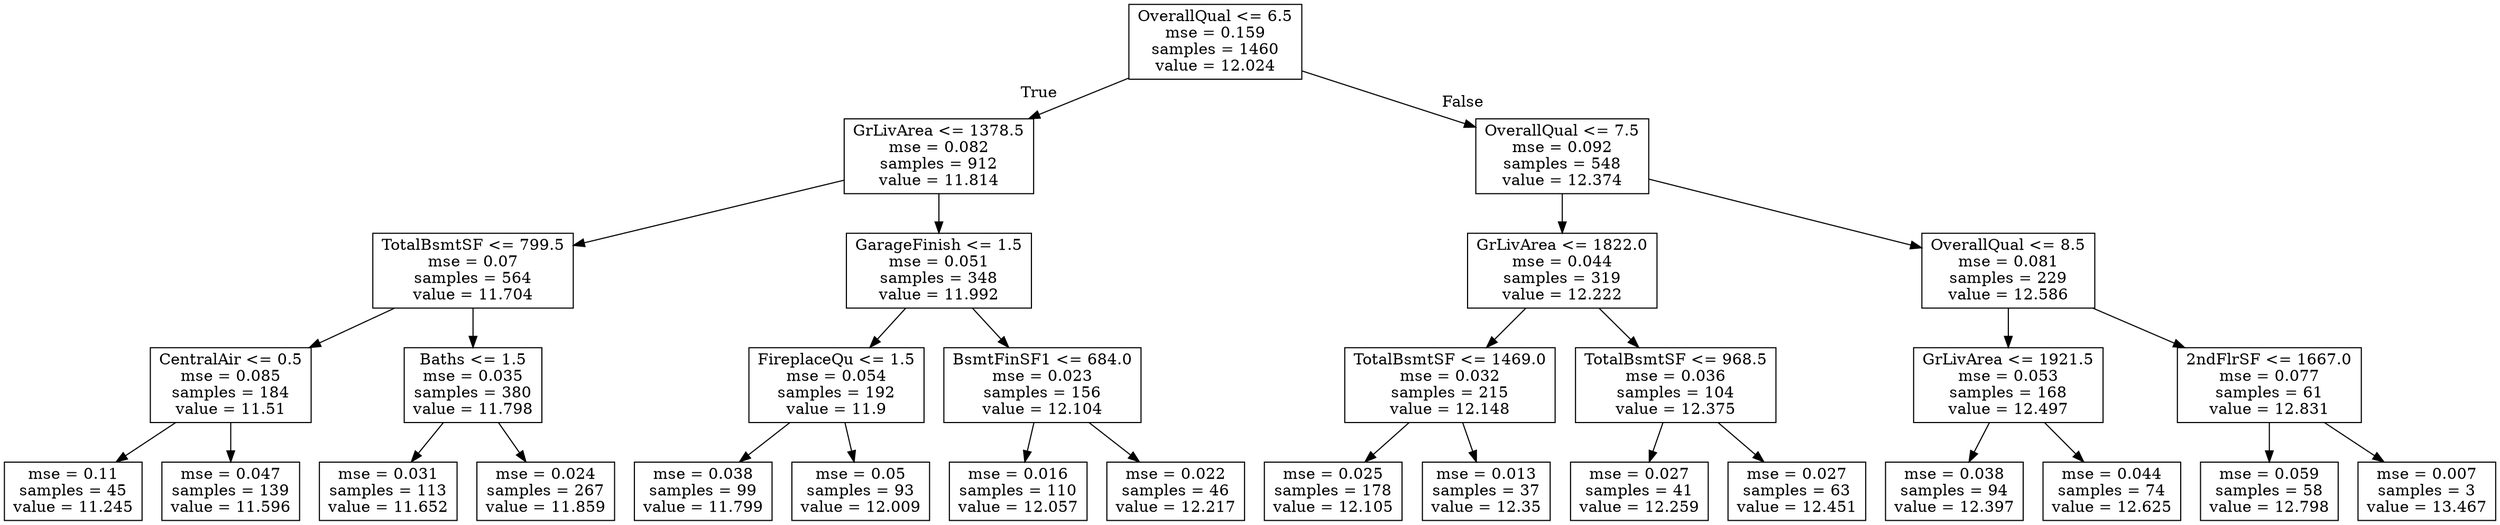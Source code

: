 digraph Tree {
node [shape=box] ;
0 [label="OverallQual <= 6.5\nmse = 0.159\nsamples = 1460\nvalue = 12.024"] ;
1 [label="GrLivArea <= 1378.5\nmse = 0.082\nsamples = 912\nvalue = 11.814"] ;
0 -> 1 [labeldistance=2.5, labelangle=45, headlabel="True"] ;
2 [label="TotalBsmtSF <= 799.5\nmse = 0.07\nsamples = 564\nvalue = 11.704"] ;
1 -> 2 ;
3 [label="CentralAir <= 0.5\nmse = 0.085\nsamples = 184\nvalue = 11.51"] ;
2 -> 3 ;
4 [label="mse = 0.11\nsamples = 45\nvalue = 11.245"] ;
3 -> 4 ;
5 [label="mse = 0.047\nsamples = 139\nvalue = 11.596"] ;
3 -> 5 ;
6 [label="Baths <= 1.5\nmse = 0.035\nsamples = 380\nvalue = 11.798"] ;
2 -> 6 ;
7 [label="mse = 0.031\nsamples = 113\nvalue = 11.652"] ;
6 -> 7 ;
8 [label="mse = 0.024\nsamples = 267\nvalue = 11.859"] ;
6 -> 8 ;
9 [label="GarageFinish <= 1.5\nmse = 0.051\nsamples = 348\nvalue = 11.992"] ;
1 -> 9 ;
10 [label="FireplaceQu <= 1.5\nmse = 0.054\nsamples = 192\nvalue = 11.9"] ;
9 -> 10 ;
11 [label="mse = 0.038\nsamples = 99\nvalue = 11.799"] ;
10 -> 11 ;
12 [label="mse = 0.05\nsamples = 93\nvalue = 12.009"] ;
10 -> 12 ;
13 [label="BsmtFinSF1 <= 684.0\nmse = 0.023\nsamples = 156\nvalue = 12.104"] ;
9 -> 13 ;
14 [label="mse = 0.016\nsamples = 110\nvalue = 12.057"] ;
13 -> 14 ;
15 [label="mse = 0.022\nsamples = 46\nvalue = 12.217"] ;
13 -> 15 ;
16 [label="OverallQual <= 7.5\nmse = 0.092\nsamples = 548\nvalue = 12.374"] ;
0 -> 16 [labeldistance=2.5, labelangle=-45, headlabel="False"] ;
17 [label="GrLivArea <= 1822.0\nmse = 0.044\nsamples = 319\nvalue = 12.222"] ;
16 -> 17 ;
18 [label="TotalBsmtSF <= 1469.0\nmse = 0.032\nsamples = 215\nvalue = 12.148"] ;
17 -> 18 ;
19 [label="mse = 0.025\nsamples = 178\nvalue = 12.105"] ;
18 -> 19 ;
20 [label="mse = 0.013\nsamples = 37\nvalue = 12.35"] ;
18 -> 20 ;
21 [label="TotalBsmtSF <= 968.5\nmse = 0.036\nsamples = 104\nvalue = 12.375"] ;
17 -> 21 ;
22 [label="mse = 0.027\nsamples = 41\nvalue = 12.259"] ;
21 -> 22 ;
23 [label="mse = 0.027\nsamples = 63\nvalue = 12.451"] ;
21 -> 23 ;
24 [label="OverallQual <= 8.5\nmse = 0.081\nsamples = 229\nvalue = 12.586"] ;
16 -> 24 ;
25 [label="GrLivArea <= 1921.5\nmse = 0.053\nsamples = 168\nvalue = 12.497"] ;
24 -> 25 ;
26 [label="mse = 0.038\nsamples = 94\nvalue = 12.397"] ;
25 -> 26 ;
27 [label="mse = 0.044\nsamples = 74\nvalue = 12.625"] ;
25 -> 27 ;
28 [label="2ndFlrSF <= 1667.0\nmse = 0.077\nsamples = 61\nvalue = 12.831"] ;
24 -> 28 ;
29 [label="mse = 0.059\nsamples = 58\nvalue = 12.798"] ;
28 -> 29 ;
30 [label="mse = 0.007\nsamples = 3\nvalue = 13.467"] ;
28 -> 30 ;
}